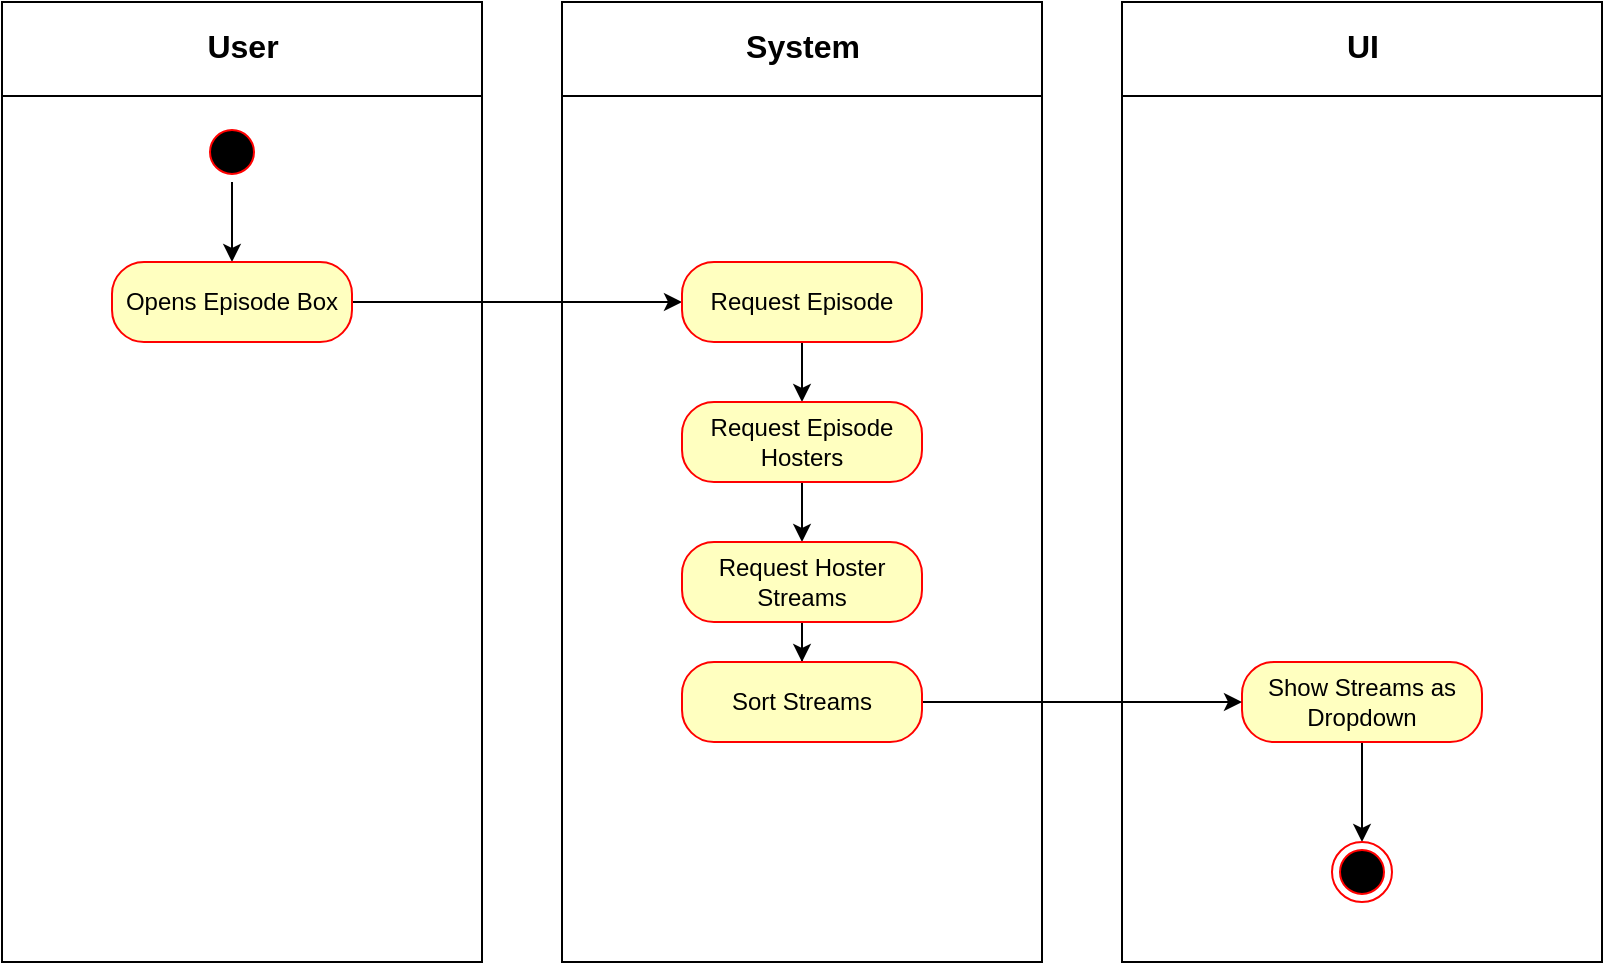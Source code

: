 <mxfile version="12.4.3" type="device" pages="1"><diagram id="Ovvs6COPH_eJPjE2kIno" name="Page-1"><mxGraphModel dx="1168" dy="566" grid="1" gridSize="10" guides="1" tooltips="1" connect="1" arrows="1" fold="1" page="1" pageScale="1" pageWidth="827" pageHeight="1169" math="0" shadow="0"><root><mxCell id="0"/><mxCell id="1" parent="0"/><mxCell id="xDLfczQcL7A0K3kYsFO0-15" value="" style="shape=internalStorage;whiteSpace=wrap;html=1;backgroundOutline=1;dx=0;dy=47;" parent="1" vertex="1"><mxGeometry width="240" height="480" as="geometry"/></mxCell><mxCell id="xDLfczQcL7A0K3kYsFO0-16" value="&lt;b&gt;&lt;font style=&quot;font-size: 16px&quot;&gt;User&lt;/font&gt;&lt;/b&gt;" style="text;html=1;resizable=0;points=[];autosize=1;align=center;verticalAlign=top;spacingTop=-4;" parent="1" vertex="1"><mxGeometry x="95" y="10" width="50" height="20" as="geometry"/></mxCell><mxCell id="xDLfczQcL7A0K3kYsFO0-45" value="" style="edgeStyle=orthogonalEdgeStyle;rounded=0;orthogonalLoop=1;jettySize=auto;html=1;" parent="1" source="xDLfczQcL7A0K3kYsFO0-17" target="xDLfczQcL7A0K3kYsFO0-43" edge="1"><mxGeometry relative="1" as="geometry"/></mxCell><mxCell id="xDLfczQcL7A0K3kYsFO0-17" value="" style="ellipse;html=1;shape=startState;fillColor=#000000;strokeColor=#ff0000;" parent="1" vertex="1"><mxGeometry x="100" y="60" width="30" height="30" as="geometry"/></mxCell><mxCell id="xDLfczQcL7A0K3kYsFO0-19" value="" style="shape=internalStorage;whiteSpace=wrap;html=1;backgroundOutline=1;dx=0;dy=47;" parent="1" vertex="1"><mxGeometry x="280" width="240" height="480" as="geometry"/></mxCell><mxCell id="xDLfczQcL7A0K3kYsFO0-20" value="" style="shape=internalStorage;whiteSpace=wrap;html=1;backgroundOutline=1;dx=0;dy=47;" parent="1" vertex="1"><mxGeometry x="560" width="240" height="480" as="geometry"/></mxCell><mxCell id="xDLfczQcL7A0K3kYsFO0-21" value="&lt;b&gt;&lt;font style=&quot;font-size: 16px&quot;&gt;System&lt;/font&gt;&lt;/b&gt;" style="text;html=1;resizable=0;points=[];autosize=1;align=center;verticalAlign=top;spacingTop=-4;" parent="1" vertex="1"><mxGeometry x="365" y="10" width="70" height="20" as="geometry"/></mxCell><mxCell id="xDLfczQcL7A0K3kYsFO0-22" value="&lt;b&gt;&lt;font style=&quot;font-size: 16px&quot;&gt;UI&lt;/font&gt;&lt;/b&gt;" style="text;html=1;resizable=0;points=[];autosize=1;align=center;verticalAlign=top;spacingTop=-4;" parent="1" vertex="1"><mxGeometry x="665" y="10" width="30" height="20" as="geometry"/></mxCell><mxCell id="xDLfczQcL7A0K3kYsFO0-66" style="edgeStyle=orthogonalEdgeStyle;rounded=0;orthogonalLoop=1;jettySize=auto;html=1;exitX=1;exitY=0.5;exitDx=0;exitDy=0;" parent="1" source="xDLfczQcL7A0K3kYsFO0-43" target="xDLfczQcL7A0K3kYsFO0-48" edge="1"><mxGeometry relative="1" as="geometry"/></mxCell><mxCell id="xDLfczQcL7A0K3kYsFO0-43" value="Opens Episode Box" style="rounded=1;whiteSpace=wrap;html=1;arcSize=40;fontColor=#000000;fillColor=#ffffc0;strokeColor=#ff0000;" parent="1" vertex="1"><mxGeometry x="55" y="130" width="120" height="40" as="geometry"/></mxCell><mxCell id="xDLfczQcL7A0K3kYsFO0-76" style="edgeStyle=orthogonalEdgeStyle;rounded=0;orthogonalLoop=1;jettySize=auto;html=1;exitX=0.5;exitY=1;exitDx=0;exitDy=0;entryX=0.5;entryY=0;entryDx=0;entryDy=0;" parent="1" source="xDLfczQcL7A0K3kYsFO0-46" target="xDLfczQcL7A0K3kYsFO0-75" edge="1"><mxGeometry relative="1" as="geometry"/></mxCell><mxCell id="xDLfczQcL7A0K3kYsFO0-46" value="Show Streams as Dropdown" style="rounded=1;whiteSpace=wrap;html=1;arcSize=40;fontColor=#000000;fillColor=#ffffc0;strokeColor=#ff0000;" parent="1" vertex="1"><mxGeometry x="620" y="330" width="120" height="40" as="geometry"/></mxCell><mxCell id="xDLfczQcL7A0K3kYsFO0-63" value="" style="edgeStyle=orthogonalEdgeStyle;rounded=0;orthogonalLoop=1;jettySize=auto;html=1;" parent="1" source="xDLfczQcL7A0K3kYsFO0-48" target="xDLfczQcL7A0K3kYsFO0-62" edge="1"><mxGeometry relative="1" as="geometry"/></mxCell><mxCell id="xDLfczQcL7A0K3kYsFO0-48" value="Request Episode" style="rounded=1;whiteSpace=wrap;html=1;arcSize=40;fontColor=#000000;fillColor=#ffffc0;strokeColor=#ff0000;" parent="1" vertex="1"><mxGeometry x="340" y="130" width="120" height="40" as="geometry"/></mxCell><mxCell id="xDLfczQcL7A0K3kYsFO0-71" style="edgeStyle=orthogonalEdgeStyle;rounded=0;orthogonalLoop=1;jettySize=auto;html=1;exitX=0.5;exitY=1;exitDx=0;exitDy=0;entryX=0.5;entryY=0;entryDx=0;entryDy=0;" parent="1" source="xDLfczQcL7A0K3kYsFO0-62" target="xDLfczQcL7A0K3kYsFO0-67" edge="1"><mxGeometry relative="1" as="geometry"/></mxCell><mxCell id="xDLfczQcL7A0K3kYsFO0-62" value="Request Episode Hosters" style="rounded=1;whiteSpace=wrap;html=1;arcSize=40;fontColor=#000000;fillColor=#ffffc0;strokeColor=#ff0000;" parent="1" vertex="1"><mxGeometry x="340" y="200" width="120" height="40" as="geometry"/></mxCell><mxCell id="xDLfczQcL7A0K3kYsFO0-73" value="" style="edgeStyle=orthogonalEdgeStyle;rounded=0;orthogonalLoop=1;jettySize=auto;html=1;" parent="1" source="xDLfczQcL7A0K3kYsFO0-67" target="xDLfczQcL7A0K3kYsFO0-72" edge="1"><mxGeometry relative="1" as="geometry"/></mxCell><mxCell id="xDLfczQcL7A0K3kYsFO0-67" value="Request Hoster Streams" style="rounded=1;whiteSpace=wrap;html=1;arcSize=40;fontColor=#000000;fillColor=#ffffc0;strokeColor=#ff0000;" parent="1" vertex="1"><mxGeometry x="340" y="270" width="120" height="40" as="geometry"/></mxCell><mxCell id="xDLfczQcL7A0K3kYsFO0-74" style="edgeStyle=orthogonalEdgeStyle;rounded=0;orthogonalLoop=1;jettySize=auto;html=1;exitX=1;exitY=0.5;exitDx=0;exitDy=0;entryX=0;entryY=0.5;entryDx=0;entryDy=0;" parent="1" source="xDLfczQcL7A0K3kYsFO0-72" target="xDLfczQcL7A0K3kYsFO0-46" edge="1"><mxGeometry relative="1" as="geometry"/></mxCell><mxCell id="xDLfczQcL7A0K3kYsFO0-72" value="Sort Streams" style="rounded=1;whiteSpace=wrap;html=1;arcSize=40;fontColor=#000000;fillColor=#ffffc0;strokeColor=#ff0000;" parent="1" vertex="1"><mxGeometry x="340" y="330" width="120" height="40" as="geometry"/></mxCell><mxCell id="xDLfczQcL7A0K3kYsFO0-75" value="" style="ellipse;html=1;shape=endState;fillColor=#000000;strokeColor=#ff0000;" parent="1" vertex="1"><mxGeometry x="665" y="420" width="30" height="30" as="geometry"/></mxCell></root></mxGraphModel></diagram></mxfile>